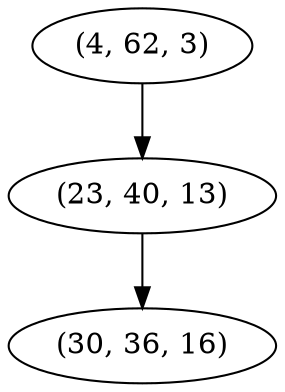 digraph tree {
    "(4, 62, 3)";
    "(23, 40, 13)";
    "(30, 36, 16)";
    "(4, 62, 3)" -> "(23, 40, 13)";
    "(23, 40, 13)" -> "(30, 36, 16)";
}
